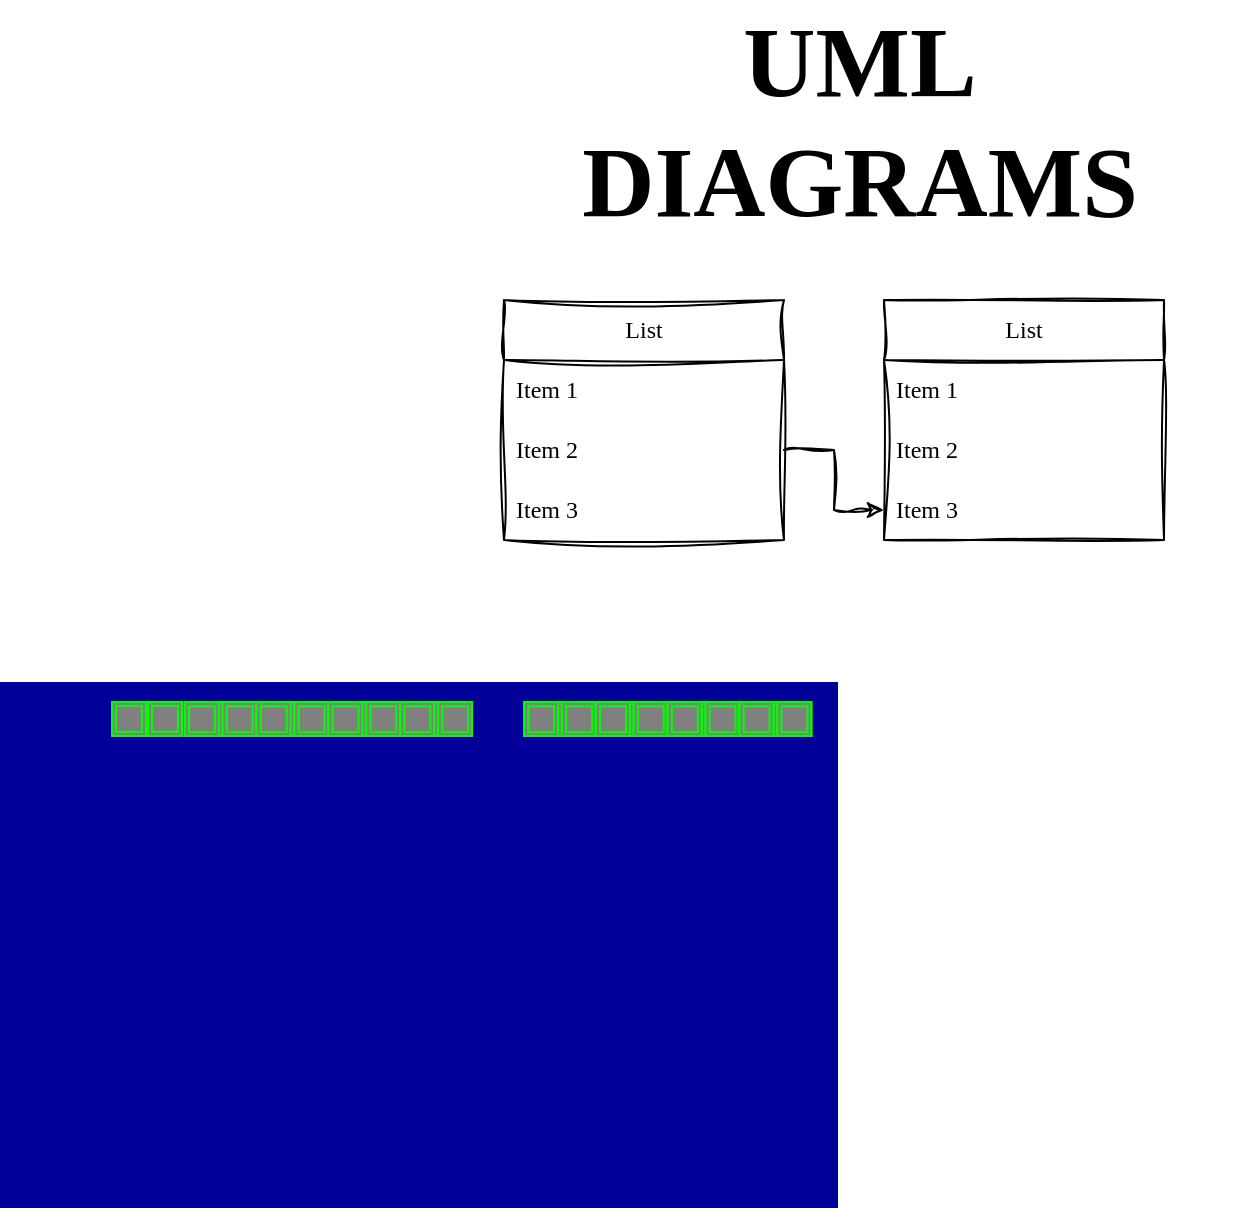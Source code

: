 <mxfile version="20.8.13" type="github">
  <diagram name="Pagina-1" id="pdfQJMy3Ka2rliBtfhJK">
    <mxGraphModel dx="989" dy="534" grid="0" gridSize="10" guides="1" tooltips="1" connect="1" arrows="1" fold="1" page="1" pageScale="1" pageWidth="1169" pageHeight="827" math="0" shadow="0">
      <root>
        <mxCell id="0" />
        <mxCell id="1" parent="0" />
        <mxCell id="GxZ5QDoaezFUHM0U7kV0-60" value="" style="rounded=0;whiteSpace=wrap;html=1;sketch=0;hachureGap=4;jiggle=2;curveFitting=1;strokeColor=none;fontFamily=Architects Daughter;fontSource=https%3A%2F%2Ffonts.googleapis.com%2Fcss%3Ffamily%3DArchitects%2BDaughter;fontSize=20;fillColor=#000099;movable=0;resizable=0;rotatable=0;deletable=0;editable=0;connectable=0;" vertex="1" parent="1">
          <mxGeometry x="487" y="365" width="419" height="263" as="geometry" />
        </mxCell>
        <mxCell id="GxZ5QDoaezFUHM0U7kV0-1" value="UML DIAGRAMS" style="text;html=1;strokeColor=none;fillColor=none;align=center;verticalAlign=middle;whiteSpace=wrap;rounded=0;fontSize=50;fontFamily=JetBrains Mono;fontSource=https%3A%2F%2Ffonts.googleapis.com%2Fcss%3Ffamily%3DJetBrains%2BMono;fontStyle=1;sketch=1;curveFitting=1;jiggle=2;" vertex="1" parent="1">
          <mxGeometry x="723" y="69" width="388" height="30" as="geometry" />
        </mxCell>
        <mxCell id="GxZ5QDoaezFUHM0U7kV0-5" value="List" style="swimlane;fontStyle=0;childLayout=stackLayout;horizontal=1;startSize=30;horizontalStack=0;resizeParent=1;resizeParentMax=0;resizeLast=0;collapsible=1;marginBottom=0;whiteSpace=wrap;html=1;fontFamily=JetBrains Mono;fontSource=https%3A%2F%2Ffonts.googleapis.com%2Fcss%3Ffamily%3DJetBrains%2BMono;fontSize=12;sketch=1;curveFitting=1;jiggle=2;rounded=0;" vertex="1" parent="1">
          <mxGeometry x="739" y="174" width="140" height="120" as="geometry" />
        </mxCell>
        <mxCell id="GxZ5QDoaezFUHM0U7kV0-6" value="Item 1" style="text;strokeColor=none;fillColor=none;align=left;verticalAlign=middle;spacingLeft=4;spacingRight=4;overflow=hidden;points=[[0,0.5],[1,0.5]];portConstraint=eastwest;rotatable=0;whiteSpace=wrap;html=1;fontSize=12;fontFamily=JetBrains Mono;sketch=1;curveFitting=1;jiggle=2;rounded=0;" vertex="1" parent="GxZ5QDoaezFUHM0U7kV0-5">
          <mxGeometry y="30" width="140" height="30" as="geometry" />
        </mxCell>
        <mxCell id="GxZ5QDoaezFUHM0U7kV0-7" value="Item 2" style="text;strokeColor=none;fillColor=none;align=left;verticalAlign=middle;spacingLeft=4;spacingRight=4;overflow=hidden;points=[[0,0.5],[1,0.5]];portConstraint=eastwest;rotatable=0;whiteSpace=wrap;html=1;fontSize=12;fontFamily=JetBrains Mono;sketch=1;curveFitting=1;jiggle=2;rounded=0;" vertex="1" parent="GxZ5QDoaezFUHM0U7kV0-5">
          <mxGeometry y="60" width="140" height="30" as="geometry" />
        </mxCell>
        <mxCell id="GxZ5QDoaezFUHM0U7kV0-8" value="Item 3" style="text;strokeColor=none;fillColor=none;align=left;verticalAlign=middle;spacingLeft=4;spacingRight=4;overflow=hidden;points=[[0,0.5],[1,0.5]];portConstraint=eastwest;rotatable=0;whiteSpace=wrap;html=1;fontSize=12;fontFamily=JetBrains Mono;sketch=1;curveFitting=1;jiggle=2;rounded=0;" vertex="1" parent="GxZ5QDoaezFUHM0U7kV0-5">
          <mxGeometry y="90" width="140" height="30" as="geometry" />
        </mxCell>
        <mxCell id="GxZ5QDoaezFUHM0U7kV0-9" value="List" style="swimlane;fontStyle=0;childLayout=stackLayout;horizontal=1;startSize=30;horizontalStack=0;resizeParent=1;resizeParentMax=0;resizeLast=0;collapsible=1;marginBottom=0;whiteSpace=wrap;html=1;fontFamily=JetBrains Mono;fontSource=https%3A%2F%2Ffonts.googleapis.com%2Fcss%3Ffamily%3DJetBrains%2BMono;fontSize=12;sketch=1;curveFitting=1;jiggle=2;rounded=0;" vertex="1" parent="1">
          <mxGeometry x="929" y="174" width="140" height="120" as="geometry" />
        </mxCell>
        <mxCell id="GxZ5QDoaezFUHM0U7kV0-10" value="Item 1" style="text;strokeColor=none;fillColor=none;align=left;verticalAlign=middle;spacingLeft=4;spacingRight=4;overflow=hidden;points=[[0,0.5],[1,0.5]];portConstraint=eastwest;rotatable=0;whiteSpace=wrap;html=1;fontSize=12;fontFamily=JetBrains Mono;sketch=1;curveFitting=1;jiggle=2;rounded=0;" vertex="1" parent="GxZ5QDoaezFUHM0U7kV0-9">
          <mxGeometry y="30" width="140" height="30" as="geometry" />
        </mxCell>
        <mxCell id="GxZ5QDoaezFUHM0U7kV0-11" value="Item 2" style="text;strokeColor=none;fillColor=none;align=left;verticalAlign=middle;spacingLeft=4;spacingRight=4;overflow=hidden;points=[[0,0.5],[1,0.5]];portConstraint=eastwest;rotatable=0;whiteSpace=wrap;html=1;fontSize=12;fontFamily=JetBrains Mono;sketch=1;curveFitting=1;jiggle=2;rounded=0;" vertex="1" parent="GxZ5QDoaezFUHM0U7kV0-9">
          <mxGeometry y="60" width="140" height="30" as="geometry" />
        </mxCell>
        <mxCell id="GxZ5QDoaezFUHM0U7kV0-12" value="Item 3" style="text;strokeColor=none;fillColor=none;align=left;verticalAlign=middle;spacingLeft=4;spacingRight=4;overflow=hidden;points=[[0,0.5],[1,0.5]];portConstraint=eastwest;rotatable=0;whiteSpace=wrap;html=1;fontSize=12;fontFamily=JetBrains Mono;sketch=1;curveFitting=1;jiggle=2;rounded=0;" vertex="1" parent="GxZ5QDoaezFUHM0U7kV0-9">
          <mxGeometry y="90" width="140" height="30" as="geometry" />
        </mxCell>
        <mxCell id="GxZ5QDoaezFUHM0U7kV0-13" value="" style="edgeStyle=orthogonalEdgeStyle;rounded=0;orthogonalLoop=1;jettySize=auto;html=1;fontFamily=JetBrains Mono;fontSource=https%3A%2F%2Ffonts.googleapis.com%2Fcss%3Ffamily%3DJetBrains%2BMono;fontSize=12;sketch=1;curveFitting=1;jiggle=2;" edge="1" parent="1" source="GxZ5QDoaezFUHM0U7kV0-7" target="GxZ5QDoaezFUHM0U7kV0-12">
          <mxGeometry relative="1" as="geometry" />
        </mxCell>
        <mxCell id="GxZ5QDoaezFUHM0U7kV0-76" value="" style="group" vertex="1" connectable="0" parent="1">
          <mxGeometry x="749" y="375" width="143.64" height="17" as="geometry" />
        </mxCell>
        <mxCell id="GxZ5QDoaezFUHM0U7kV0-43" value="" style="group;strokeColor=#00FF00;fillColor=#808080;" vertex="1" connectable="0" parent="GxZ5QDoaezFUHM0U7kV0-76">
          <mxGeometry width="35.91" height="17" as="geometry" />
        </mxCell>
        <mxCell id="GxZ5QDoaezFUHM0U7kV0-44" value="" style="group;strokeColor=#00FF00;fillColor=#808080;" vertex="1" connectable="0" parent="GxZ5QDoaezFUHM0U7kV0-43">
          <mxGeometry width="16.999" height="17" as="geometry" />
        </mxCell>
        <mxCell id="GxZ5QDoaezFUHM0U7kV0-45" value="" style="whiteSpace=wrap;html=1;aspect=fixed;rounded=0;hachureGap=4;fontFamily=Architects Daughter;fontSource=https%3A%2F%2Ffonts.googleapis.com%2Fcss%3Ffamily%3DArchitects%2BDaughter;fontSize=20;strokeColor=#00FF00;fillColor=#808080;" vertex="1" parent="GxZ5QDoaezFUHM0U7kV0-44">
          <mxGeometry width="16.998" height="16.998" as="geometry" />
        </mxCell>
        <mxCell id="GxZ5QDoaezFUHM0U7kV0-46" value="" style="whiteSpace=wrap;html=1;aspect=fixed;rounded=0;hachureGap=4;fontFamily=Architects Daughter;fontSource=https%3A%2F%2Ffonts.googleapis.com%2Fcss%3Ffamily%3DArchitects%2BDaughter;fontSize=20;strokeColor=#00FF00;fillColor=#808080;" vertex="1" parent="GxZ5QDoaezFUHM0U7kV0-44">
          <mxGeometry x="2.125" y="2.125" width="12.961" height="12.961" as="geometry" />
        </mxCell>
        <mxCell id="GxZ5QDoaezFUHM0U7kV0-47" value="" style="group;strokeColor=#00FF00;fillColor=#808080;" vertex="1" connectable="0" parent="GxZ5QDoaezFUHM0U7kV0-43">
          <mxGeometry x="18.911" width="16.999" height="17" as="geometry" />
        </mxCell>
        <mxCell id="GxZ5QDoaezFUHM0U7kV0-48" value="" style="whiteSpace=wrap;html=1;aspect=fixed;rounded=0;hachureGap=4;fontFamily=Architects Daughter;fontSource=https%3A%2F%2Ffonts.googleapis.com%2Fcss%3Ffamily%3DArchitects%2BDaughter;fontSize=20;strokeColor=#00FF00;fillColor=#808080;" vertex="1" parent="GxZ5QDoaezFUHM0U7kV0-47">
          <mxGeometry width="16.998" height="16.998" as="geometry" />
        </mxCell>
        <mxCell id="GxZ5QDoaezFUHM0U7kV0-49" value="" style="whiteSpace=wrap;html=1;aspect=fixed;rounded=0;hachureGap=4;fontFamily=Architects Daughter;fontSource=https%3A%2F%2Ffonts.googleapis.com%2Fcss%3Ffamily%3DArchitects%2BDaughter;fontSize=20;strokeColor=#00FF00;fillColor=#808080;" vertex="1" parent="GxZ5QDoaezFUHM0U7kV0-47">
          <mxGeometry x="2.125" y="2.125" width="12.961" height="12.961" as="geometry" />
        </mxCell>
        <mxCell id="GxZ5QDoaezFUHM0U7kV0-50" value="" style="group;strokeColor=#00FF00;fillColor=#808080;" vertex="1" connectable="0" parent="GxZ5QDoaezFUHM0U7kV0-76">
          <mxGeometry x="35.91" width="35.91" height="17" as="geometry" />
        </mxCell>
        <mxCell id="GxZ5QDoaezFUHM0U7kV0-51" value="" style="group;strokeColor=#00FF00;fillColor=#808080;" vertex="1" connectable="0" parent="GxZ5QDoaezFUHM0U7kV0-50">
          <mxGeometry width="16.999" height="17" as="geometry" />
        </mxCell>
        <mxCell id="GxZ5QDoaezFUHM0U7kV0-52" value="" style="whiteSpace=wrap;html=1;aspect=fixed;rounded=0;hachureGap=4;fontFamily=Architects Daughter;fontSource=https%3A%2F%2Ffonts.googleapis.com%2Fcss%3Ffamily%3DArchitects%2BDaughter;fontSize=20;strokeColor=#00FF00;fillColor=#808080;" vertex="1" parent="GxZ5QDoaezFUHM0U7kV0-51">
          <mxGeometry width="16.998" height="16.998" as="geometry" />
        </mxCell>
        <mxCell id="GxZ5QDoaezFUHM0U7kV0-53" value="" style="whiteSpace=wrap;html=1;aspect=fixed;rounded=0;hachureGap=4;fontFamily=Architects Daughter;fontSource=https%3A%2F%2Ffonts.googleapis.com%2Fcss%3Ffamily%3DArchitects%2BDaughter;fontSize=20;strokeColor=#00FF00;fillColor=#808080;" vertex="1" parent="GxZ5QDoaezFUHM0U7kV0-51">
          <mxGeometry x="2.125" y="2.125" width="12.961" height="12.961" as="geometry" />
        </mxCell>
        <mxCell id="GxZ5QDoaezFUHM0U7kV0-54" value="" style="group;strokeColor=#00FF00;fillColor=#808080;" vertex="1" connectable="0" parent="GxZ5QDoaezFUHM0U7kV0-50">
          <mxGeometry x="18.911" width="16.999" height="17" as="geometry" />
        </mxCell>
        <mxCell id="GxZ5QDoaezFUHM0U7kV0-55" value="" style="whiteSpace=wrap;html=1;aspect=fixed;rounded=0;hachureGap=4;fontFamily=Architects Daughter;fontSource=https%3A%2F%2Ffonts.googleapis.com%2Fcss%3Ffamily%3DArchitects%2BDaughter;fontSize=20;strokeColor=#00FF00;fillColor=#808080;" vertex="1" parent="GxZ5QDoaezFUHM0U7kV0-54">
          <mxGeometry width="16.998" height="16.998" as="geometry" />
        </mxCell>
        <mxCell id="GxZ5QDoaezFUHM0U7kV0-56" value="" style="whiteSpace=wrap;html=1;aspect=fixed;rounded=0;hachureGap=4;fontFamily=Architects Daughter;fontSource=https%3A%2F%2Ffonts.googleapis.com%2Fcss%3Ffamily%3DArchitects%2BDaughter;fontSize=20;strokeColor=#00FF00;fillColor=#808080;" vertex="1" parent="GxZ5QDoaezFUHM0U7kV0-54">
          <mxGeometry x="2.125" y="2.125" width="12.961" height="12.961" as="geometry" />
        </mxCell>
        <mxCell id="GxZ5QDoaezFUHM0U7kV0-62" value="" style="group;strokeColor=#00FF00;fillColor=#808080;" vertex="1" connectable="0" parent="GxZ5QDoaezFUHM0U7kV0-76">
          <mxGeometry x="71.82" width="35.91" height="17" as="geometry" />
        </mxCell>
        <mxCell id="GxZ5QDoaezFUHM0U7kV0-63" value="" style="group;strokeColor=#00FF00;fillColor=#808080;" vertex="1" connectable="0" parent="GxZ5QDoaezFUHM0U7kV0-62">
          <mxGeometry width="16.999" height="17" as="geometry" />
        </mxCell>
        <mxCell id="GxZ5QDoaezFUHM0U7kV0-64" value="" style="whiteSpace=wrap;html=1;aspect=fixed;rounded=0;hachureGap=4;fontFamily=Architects Daughter;fontSource=https%3A%2F%2Ffonts.googleapis.com%2Fcss%3Ffamily%3DArchitects%2BDaughter;fontSize=20;strokeColor=#00FF00;fillColor=#808080;" vertex="1" parent="GxZ5QDoaezFUHM0U7kV0-63">
          <mxGeometry width="16.998" height="16.998" as="geometry" />
        </mxCell>
        <mxCell id="GxZ5QDoaezFUHM0U7kV0-65" value="" style="whiteSpace=wrap;html=1;aspect=fixed;rounded=0;hachureGap=4;fontFamily=Architects Daughter;fontSource=https%3A%2F%2Ffonts.googleapis.com%2Fcss%3Ffamily%3DArchitects%2BDaughter;fontSize=20;strokeColor=#00FF00;fillColor=#808080;" vertex="1" parent="GxZ5QDoaezFUHM0U7kV0-63">
          <mxGeometry x="2.125" y="2.125" width="12.961" height="12.961" as="geometry" />
        </mxCell>
        <mxCell id="GxZ5QDoaezFUHM0U7kV0-66" value="" style="group;strokeColor=#00FF00;fillColor=#808080;" vertex="1" connectable="0" parent="GxZ5QDoaezFUHM0U7kV0-62">
          <mxGeometry x="18.911" width="16.999" height="17" as="geometry" />
        </mxCell>
        <mxCell id="GxZ5QDoaezFUHM0U7kV0-67" value="" style="whiteSpace=wrap;html=1;aspect=fixed;rounded=0;hachureGap=4;fontFamily=Architects Daughter;fontSource=https%3A%2F%2Ffonts.googleapis.com%2Fcss%3Ffamily%3DArchitects%2BDaughter;fontSize=20;strokeColor=#00FF00;fillColor=#808080;" vertex="1" parent="GxZ5QDoaezFUHM0U7kV0-66">
          <mxGeometry width="16.998" height="16.998" as="geometry" />
        </mxCell>
        <mxCell id="GxZ5QDoaezFUHM0U7kV0-68" value="" style="whiteSpace=wrap;html=1;aspect=fixed;rounded=0;hachureGap=4;fontFamily=Architects Daughter;fontSource=https%3A%2F%2Ffonts.googleapis.com%2Fcss%3Ffamily%3DArchitects%2BDaughter;fontSize=20;strokeColor=#00FF00;fillColor=#808080;" vertex="1" parent="GxZ5QDoaezFUHM0U7kV0-66">
          <mxGeometry x="2.125" y="2.125" width="12.961" height="12.961" as="geometry" />
        </mxCell>
        <mxCell id="GxZ5QDoaezFUHM0U7kV0-69" value="" style="group;strokeColor=#00FF00;fillColor=#808080;" vertex="1" connectable="0" parent="GxZ5QDoaezFUHM0U7kV0-76">
          <mxGeometry x="107.73" width="35.91" height="17" as="geometry" />
        </mxCell>
        <mxCell id="GxZ5QDoaezFUHM0U7kV0-70" value="" style="group;strokeColor=#00FF00;fillColor=#808080;" vertex="1" connectable="0" parent="GxZ5QDoaezFUHM0U7kV0-69">
          <mxGeometry width="16.999" height="17" as="geometry" />
        </mxCell>
        <mxCell id="GxZ5QDoaezFUHM0U7kV0-71" value="" style="whiteSpace=wrap;html=1;aspect=fixed;rounded=0;hachureGap=4;fontFamily=Architects Daughter;fontSource=https%3A%2F%2Ffonts.googleapis.com%2Fcss%3Ffamily%3DArchitects%2BDaughter;fontSize=20;strokeColor=#00FF00;fillColor=#808080;" vertex="1" parent="GxZ5QDoaezFUHM0U7kV0-70">
          <mxGeometry width="16.998" height="16.998" as="geometry" />
        </mxCell>
        <mxCell id="GxZ5QDoaezFUHM0U7kV0-72" value="" style="whiteSpace=wrap;html=1;aspect=fixed;rounded=0;hachureGap=4;fontFamily=Architects Daughter;fontSource=https%3A%2F%2Ffonts.googleapis.com%2Fcss%3Ffamily%3DArchitects%2BDaughter;fontSize=20;strokeColor=#00FF00;fillColor=#808080;" vertex="1" parent="GxZ5QDoaezFUHM0U7kV0-70">
          <mxGeometry x="2.125" y="2.125" width="12.961" height="12.961" as="geometry" />
        </mxCell>
        <mxCell id="GxZ5QDoaezFUHM0U7kV0-73" value="" style="group;strokeColor=#00FF00;fillColor=#808080;" vertex="1" connectable="0" parent="GxZ5QDoaezFUHM0U7kV0-69">
          <mxGeometry x="18.911" width="16.999" height="17" as="geometry" />
        </mxCell>
        <mxCell id="GxZ5QDoaezFUHM0U7kV0-74" value="" style="whiteSpace=wrap;html=1;aspect=fixed;rounded=0;hachureGap=4;fontFamily=Architects Daughter;fontSource=https%3A%2F%2Ffonts.googleapis.com%2Fcss%3Ffamily%3DArchitects%2BDaughter;fontSize=20;strokeColor=#00FF00;fillColor=#808080;" vertex="1" parent="GxZ5QDoaezFUHM0U7kV0-73">
          <mxGeometry width="16.998" height="16.998" as="geometry" />
        </mxCell>
        <mxCell id="GxZ5QDoaezFUHM0U7kV0-75" value="" style="whiteSpace=wrap;html=1;aspect=fixed;rounded=0;hachureGap=4;fontFamily=Architects Daughter;fontSource=https%3A%2F%2Ffonts.googleapis.com%2Fcss%3Ffamily%3DArchitects%2BDaughter;fontSize=20;strokeColor=#00FF00;fillColor=#808080;" vertex="1" parent="GxZ5QDoaezFUHM0U7kV0-73">
          <mxGeometry x="2.125" y="2.125" width="12.961" height="12.961" as="geometry" />
        </mxCell>
        <mxCell id="GxZ5QDoaezFUHM0U7kV0-77" value="" style="group" vertex="1" connectable="0" parent="1">
          <mxGeometry x="579.36" y="375" width="143.64" height="17" as="geometry" />
        </mxCell>
        <mxCell id="GxZ5QDoaezFUHM0U7kV0-78" value="" style="group;strokeColor=#00FF00;fillColor=#808080;" vertex="1" connectable="0" parent="GxZ5QDoaezFUHM0U7kV0-77">
          <mxGeometry width="35.91" height="17" as="geometry" />
        </mxCell>
        <mxCell id="GxZ5QDoaezFUHM0U7kV0-79" value="" style="group;strokeColor=#00FF00;fillColor=#808080;" vertex="1" connectable="0" parent="GxZ5QDoaezFUHM0U7kV0-78">
          <mxGeometry width="16.999" height="17" as="geometry" />
        </mxCell>
        <mxCell id="GxZ5QDoaezFUHM0U7kV0-80" value="" style="whiteSpace=wrap;html=1;aspect=fixed;rounded=0;hachureGap=4;fontFamily=Architects Daughter;fontSource=https%3A%2F%2Ffonts.googleapis.com%2Fcss%3Ffamily%3DArchitects%2BDaughter;fontSize=20;strokeColor=#00FF00;fillColor=#808080;" vertex="1" parent="GxZ5QDoaezFUHM0U7kV0-79">
          <mxGeometry width="16.998" height="16.998" as="geometry" />
        </mxCell>
        <mxCell id="GxZ5QDoaezFUHM0U7kV0-81" value="" style="whiteSpace=wrap;html=1;aspect=fixed;rounded=0;hachureGap=4;fontFamily=Architects Daughter;fontSource=https%3A%2F%2Ffonts.googleapis.com%2Fcss%3Ffamily%3DArchitects%2BDaughter;fontSize=20;strokeColor=#00FF00;fillColor=#808080;" vertex="1" parent="GxZ5QDoaezFUHM0U7kV0-79">
          <mxGeometry x="2.125" y="2.125" width="12.961" height="12.961" as="geometry" />
        </mxCell>
        <mxCell id="GxZ5QDoaezFUHM0U7kV0-82" value="" style="group;strokeColor=#00FF00;fillColor=#808080;" vertex="1" connectable="0" parent="GxZ5QDoaezFUHM0U7kV0-78">
          <mxGeometry x="18.911" width="16.999" height="17" as="geometry" />
        </mxCell>
        <mxCell id="GxZ5QDoaezFUHM0U7kV0-83" value="" style="whiteSpace=wrap;html=1;aspect=fixed;rounded=0;hachureGap=4;fontFamily=Architects Daughter;fontSource=https%3A%2F%2Ffonts.googleapis.com%2Fcss%3Ffamily%3DArchitects%2BDaughter;fontSize=20;strokeColor=#00FF00;fillColor=#808080;" vertex="1" parent="GxZ5QDoaezFUHM0U7kV0-82">
          <mxGeometry width="16.998" height="16.998" as="geometry" />
        </mxCell>
        <mxCell id="GxZ5QDoaezFUHM0U7kV0-84" value="" style="whiteSpace=wrap;html=1;aspect=fixed;rounded=0;hachureGap=4;fontFamily=Architects Daughter;fontSource=https%3A%2F%2Ffonts.googleapis.com%2Fcss%3Ffamily%3DArchitects%2BDaughter;fontSize=20;strokeColor=#00FF00;fillColor=#808080;" vertex="1" parent="GxZ5QDoaezFUHM0U7kV0-82">
          <mxGeometry x="2.125" y="2.125" width="12.961" height="12.961" as="geometry" />
        </mxCell>
        <mxCell id="GxZ5QDoaezFUHM0U7kV0-85" value="" style="group;strokeColor=#00FF00;fillColor=#808080;" vertex="1" connectable="0" parent="GxZ5QDoaezFUHM0U7kV0-77">
          <mxGeometry x="35.91" width="35.91" height="17" as="geometry" />
        </mxCell>
        <mxCell id="GxZ5QDoaezFUHM0U7kV0-86" value="" style="group;strokeColor=#00FF00;fillColor=#808080;" vertex="1" connectable="0" parent="GxZ5QDoaezFUHM0U7kV0-85">
          <mxGeometry width="16.999" height="17" as="geometry" />
        </mxCell>
        <mxCell id="GxZ5QDoaezFUHM0U7kV0-87" value="" style="whiteSpace=wrap;html=1;aspect=fixed;rounded=0;hachureGap=4;fontFamily=Architects Daughter;fontSource=https%3A%2F%2Ffonts.googleapis.com%2Fcss%3Ffamily%3DArchitects%2BDaughter;fontSize=20;strokeColor=#00FF00;fillColor=#808080;" vertex="1" parent="GxZ5QDoaezFUHM0U7kV0-86">
          <mxGeometry width="16.998" height="16.998" as="geometry" />
        </mxCell>
        <mxCell id="GxZ5QDoaezFUHM0U7kV0-88" value="" style="whiteSpace=wrap;html=1;aspect=fixed;rounded=0;hachureGap=4;fontFamily=Architects Daughter;fontSource=https%3A%2F%2Ffonts.googleapis.com%2Fcss%3Ffamily%3DArchitects%2BDaughter;fontSize=20;strokeColor=#00FF00;fillColor=#808080;" vertex="1" parent="GxZ5QDoaezFUHM0U7kV0-86">
          <mxGeometry x="2.125" y="2.125" width="12.961" height="12.961" as="geometry" />
        </mxCell>
        <mxCell id="GxZ5QDoaezFUHM0U7kV0-89" value="" style="group;strokeColor=#00FF00;fillColor=#808080;" vertex="1" connectable="0" parent="GxZ5QDoaezFUHM0U7kV0-85">
          <mxGeometry x="18.911" width="16.999" height="17" as="geometry" />
        </mxCell>
        <mxCell id="GxZ5QDoaezFUHM0U7kV0-90" value="" style="whiteSpace=wrap;html=1;aspect=fixed;rounded=0;hachureGap=4;fontFamily=Architects Daughter;fontSource=https%3A%2F%2Ffonts.googleapis.com%2Fcss%3Ffamily%3DArchitects%2BDaughter;fontSize=20;strokeColor=#00FF00;fillColor=#808080;" vertex="1" parent="GxZ5QDoaezFUHM0U7kV0-89">
          <mxGeometry width="16.998" height="16.998" as="geometry" />
        </mxCell>
        <mxCell id="GxZ5QDoaezFUHM0U7kV0-91" value="" style="whiteSpace=wrap;html=1;aspect=fixed;rounded=0;hachureGap=4;fontFamily=Architects Daughter;fontSource=https%3A%2F%2Ffonts.googleapis.com%2Fcss%3Ffamily%3DArchitects%2BDaughter;fontSize=20;strokeColor=#00FF00;fillColor=#808080;" vertex="1" parent="GxZ5QDoaezFUHM0U7kV0-89">
          <mxGeometry x="2.125" y="2.125" width="12.961" height="12.961" as="geometry" />
        </mxCell>
        <mxCell id="GxZ5QDoaezFUHM0U7kV0-92" value="" style="group;strokeColor=#00FF00;fillColor=#808080;" vertex="1" connectable="0" parent="GxZ5QDoaezFUHM0U7kV0-77">
          <mxGeometry x="71.82" width="35.91" height="17" as="geometry" />
        </mxCell>
        <mxCell id="GxZ5QDoaezFUHM0U7kV0-93" value="" style="group;strokeColor=#00FF00;fillColor=#808080;" vertex="1" connectable="0" parent="GxZ5QDoaezFUHM0U7kV0-92">
          <mxGeometry width="16.999" height="17" as="geometry" />
        </mxCell>
        <mxCell id="GxZ5QDoaezFUHM0U7kV0-94" value="" style="whiteSpace=wrap;html=1;aspect=fixed;rounded=0;hachureGap=4;fontFamily=Architects Daughter;fontSource=https%3A%2F%2Ffonts.googleapis.com%2Fcss%3Ffamily%3DArchitects%2BDaughter;fontSize=20;strokeColor=#00FF00;fillColor=#808080;" vertex="1" parent="GxZ5QDoaezFUHM0U7kV0-93">
          <mxGeometry width="16.998" height="16.998" as="geometry" />
        </mxCell>
        <mxCell id="GxZ5QDoaezFUHM0U7kV0-95" value="" style="whiteSpace=wrap;html=1;aspect=fixed;rounded=0;hachureGap=4;fontFamily=Architects Daughter;fontSource=https%3A%2F%2Ffonts.googleapis.com%2Fcss%3Ffamily%3DArchitects%2BDaughter;fontSize=20;strokeColor=#00FF00;fillColor=#808080;" vertex="1" parent="GxZ5QDoaezFUHM0U7kV0-93">
          <mxGeometry x="2.125" y="2.125" width="12.961" height="12.961" as="geometry" />
        </mxCell>
        <mxCell id="GxZ5QDoaezFUHM0U7kV0-96" value="" style="group;strokeColor=#00FF00;fillColor=#808080;" vertex="1" connectable="0" parent="GxZ5QDoaezFUHM0U7kV0-92">
          <mxGeometry x="18.911" width="16.999" height="17" as="geometry" />
        </mxCell>
        <mxCell id="GxZ5QDoaezFUHM0U7kV0-97" value="" style="whiteSpace=wrap;html=1;aspect=fixed;rounded=0;hachureGap=4;fontFamily=Architects Daughter;fontSource=https%3A%2F%2Ffonts.googleapis.com%2Fcss%3Ffamily%3DArchitects%2BDaughter;fontSize=20;strokeColor=#00FF00;fillColor=#808080;" vertex="1" parent="GxZ5QDoaezFUHM0U7kV0-96">
          <mxGeometry width="16.998" height="16.998" as="geometry" />
        </mxCell>
        <mxCell id="GxZ5QDoaezFUHM0U7kV0-98" value="" style="whiteSpace=wrap;html=1;aspect=fixed;rounded=0;hachureGap=4;fontFamily=Architects Daughter;fontSource=https%3A%2F%2Ffonts.googleapis.com%2Fcss%3Ffamily%3DArchitects%2BDaughter;fontSize=20;strokeColor=#00FF00;fillColor=#808080;" vertex="1" parent="GxZ5QDoaezFUHM0U7kV0-96">
          <mxGeometry x="2.125" y="2.125" width="12.961" height="12.961" as="geometry" />
        </mxCell>
        <mxCell id="GxZ5QDoaezFUHM0U7kV0-99" value="" style="group;strokeColor=#00FF00;fillColor=#808080;" vertex="1" connectable="0" parent="GxZ5QDoaezFUHM0U7kV0-77">
          <mxGeometry x="107.73" width="35.91" height="17" as="geometry" />
        </mxCell>
        <mxCell id="GxZ5QDoaezFUHM0U7kV0-100" value="" style="group;strokeColor=#00FF00;fillColor=#808080;" vertex="1" connectable="0" parent="GxZ5QDoaezFUHM0U7kV0-99">
          <mxGeometry width="16.999" height="17" as="geometry" />
        </mxCell>
        <mxCell id="GxZ5QDoaezFUHM0U7kV0-101" value="" style="whiteSpace=wrap;html=1;aspect=fixed;rounded=0;hachureGap=4;fontFamily=Architects Daughter;fontSource=https%3A%2F%2Ffonts.googleapis.com%2Fcss%3Ffamily%3DArchitects%2BDaughter;fontSize=20;strokeColor=#00FF00;fillColor=#808080;" vertex="1" parent="GxZ5QDoaezFUHM0U7kV0-100">
          <mxGeometry width="16.998" height="16.998" as="geometry" />
        </mxCell>
        <mxCell id="GxZ5QDoaezFUHM0U7kV0-102" value="" style="whiteSpace=wrap;html=1;aspect=fixed;rounded=0;hachureGap=4;fontFamily=Architects Daughter;fontSource=https%3A%2F%2Ffonts.googleapis.com%2Fcss%3Ffamily%3DArchitects%2BDaughter;fontSize=20;strokeColor=#00FF00;fillColor=#808080;" vertex="1" parent="GxZ5QDoaezFUHM0U7kV0-100">
          <mxGeometry x="2.125" y="2.125" width="12.961" height="12.961" as="geometry" />
        </mxCell>
        <mxCell id="GxZ5QDoaezFUHM0U7kV0-103" value="" style="group;strokeColor=#00FF00;fillColor=#808080;" vertex="1" connectable="0" parent="GxZ5QDoaezFUHM0U7kV0-99">
          <mxGeometry x="18.911" width="16.999" height="17" as="geometry" />
        </mxCell>
        <mxCell id="GxZ5QDoaezFUHM0U7kV0-104" value="" style="whiteSpace=wrap;html=1;aspect=fixed;rounded=0;hachureGap=4;fontFamily=Architects Daughter;fontSource=https%3A%2F%2Ffonts.googleapis.com%2Fcss%3Ffamily%3DArchitects%2BDaughter;fontSize=20;strokeColor=#00FF00;fillColor=#808080;" vertex="1" parent="GxZ5QDoaezFUHM0U7kV0-103">
          <mxGeometry width="16.998" height="16.998" as="geometry" />
        </mxCell>
        <mxCell id="GxZ5QDoaezFUHM0U7kV0-105" value="" style="whiteSpace=wrap;html=1;aspect=fixed;rounded=0;hachureGap=4;fontFamily=Architects Daughter;fontSource=https%3A%2F%2Ffonts.googleapis.com%2Fcss%3Ffamily%3DArchitects%2BDaughter;fontSize=20;strokeColor=#00FF00;fillColor=#808080;" vertex="1" parent="GxZ5QDoaezFUHM0U7kV0-103">
          <mxGeometry x="2.125" y="2.125" width="12.961" height="12.961" as="geometry" />
        </mxCell>
        <mxCell id="GxZ5QDoaezFUHM0U7kV0-138" value="" style="group" vertex="1" connectable="0" parent="1">
          <mxGeometry x="561" y="375" width="16.998" height="16.998" as="geometry" />
        </mxCell>
        <mxCell id="GxZ5QDoaezFUHM0U7kV0-136" value="" style="whiteSpace=wrap;html=1;aspect=fixed;rounded=0;hachureGap=4;fontFamily=Architects Daughter;fontSource=https%3A%2F%2Ffonts.googleapis.com%2Fcss%3Ffamily%3DArchitects%2BDaughter;fontSize=20;strokeColor=#00FF00;fillColor=#808080;" vertex="1" parent="GxZ5QDoaezFUHM0U7kV0-138">
          <mxGeometry width="16.998" height="16.998" as="geometry" />
        </mxCell>
        <mxCell id="GxZ5QDoaezFUHM0U7kV0-137" value="" style="whiteSpace=wrap;html=1;aspect=fixed;rounded=0;hachureGap=4;fontFamily=Architects Daughter;fontSource=https%3A%2F%2Ffonts.googleapis.com%2Fcss%3Ffamily%3DArchitects%2BDaughter;fontSize=20;strokeColor=#00FF00;fillColor=#808080;" vertex="1" parent="GxZ5QDoaezFUHM0U7kV0-138">
          <mxGeometry x="2.015" y="2.005" width="12.961" height="12.961" as="geometry" />
        </mxCell>
        <mxCell id="GxZ5QDoaezFUHM0U7kV0-141" value="" style="whiteSpace=wrap;html=1;aspect=fixed;rounded=0;hachureGap=4;fontFamily=Architects Daughter;fontSource=https%3A%2F%2Ffonts.googleapis.com%2Fcss%3Ffamily%3DArchitects%2BDaughter;fontSize=20;strokeColor=#00FF00;fillColor=#808080;" vertex="1" parent="1">
          <mxGeometry x="543" y="375" width="16.998" height="16.998" as="geometry" />
        </mxCell>
        <mxCell id="GxZ5QDoaezFUHM0U7kV0-143" value="" style="whiteSpace=wrap;html=1;aspect=fixed;rounded=0;hachureGap=4;fontFamily=Architects Daughter;fontSource=https%3A%2F%2Ffonts.googleapis.com%2Fcss%3Ffamily%3DArchitects%2BDaughter;fontSize=20;strokeColor=#00FF00;fillColor=#808080;" vertex="1" parent="1">
          <mxGeometry x="545.015" y="377.035" width="12.961" height="12.961" as="geometry" />
        </mxCell>
      </root>
    </mxGraphModel>
  </diagram>
</mxfile>
